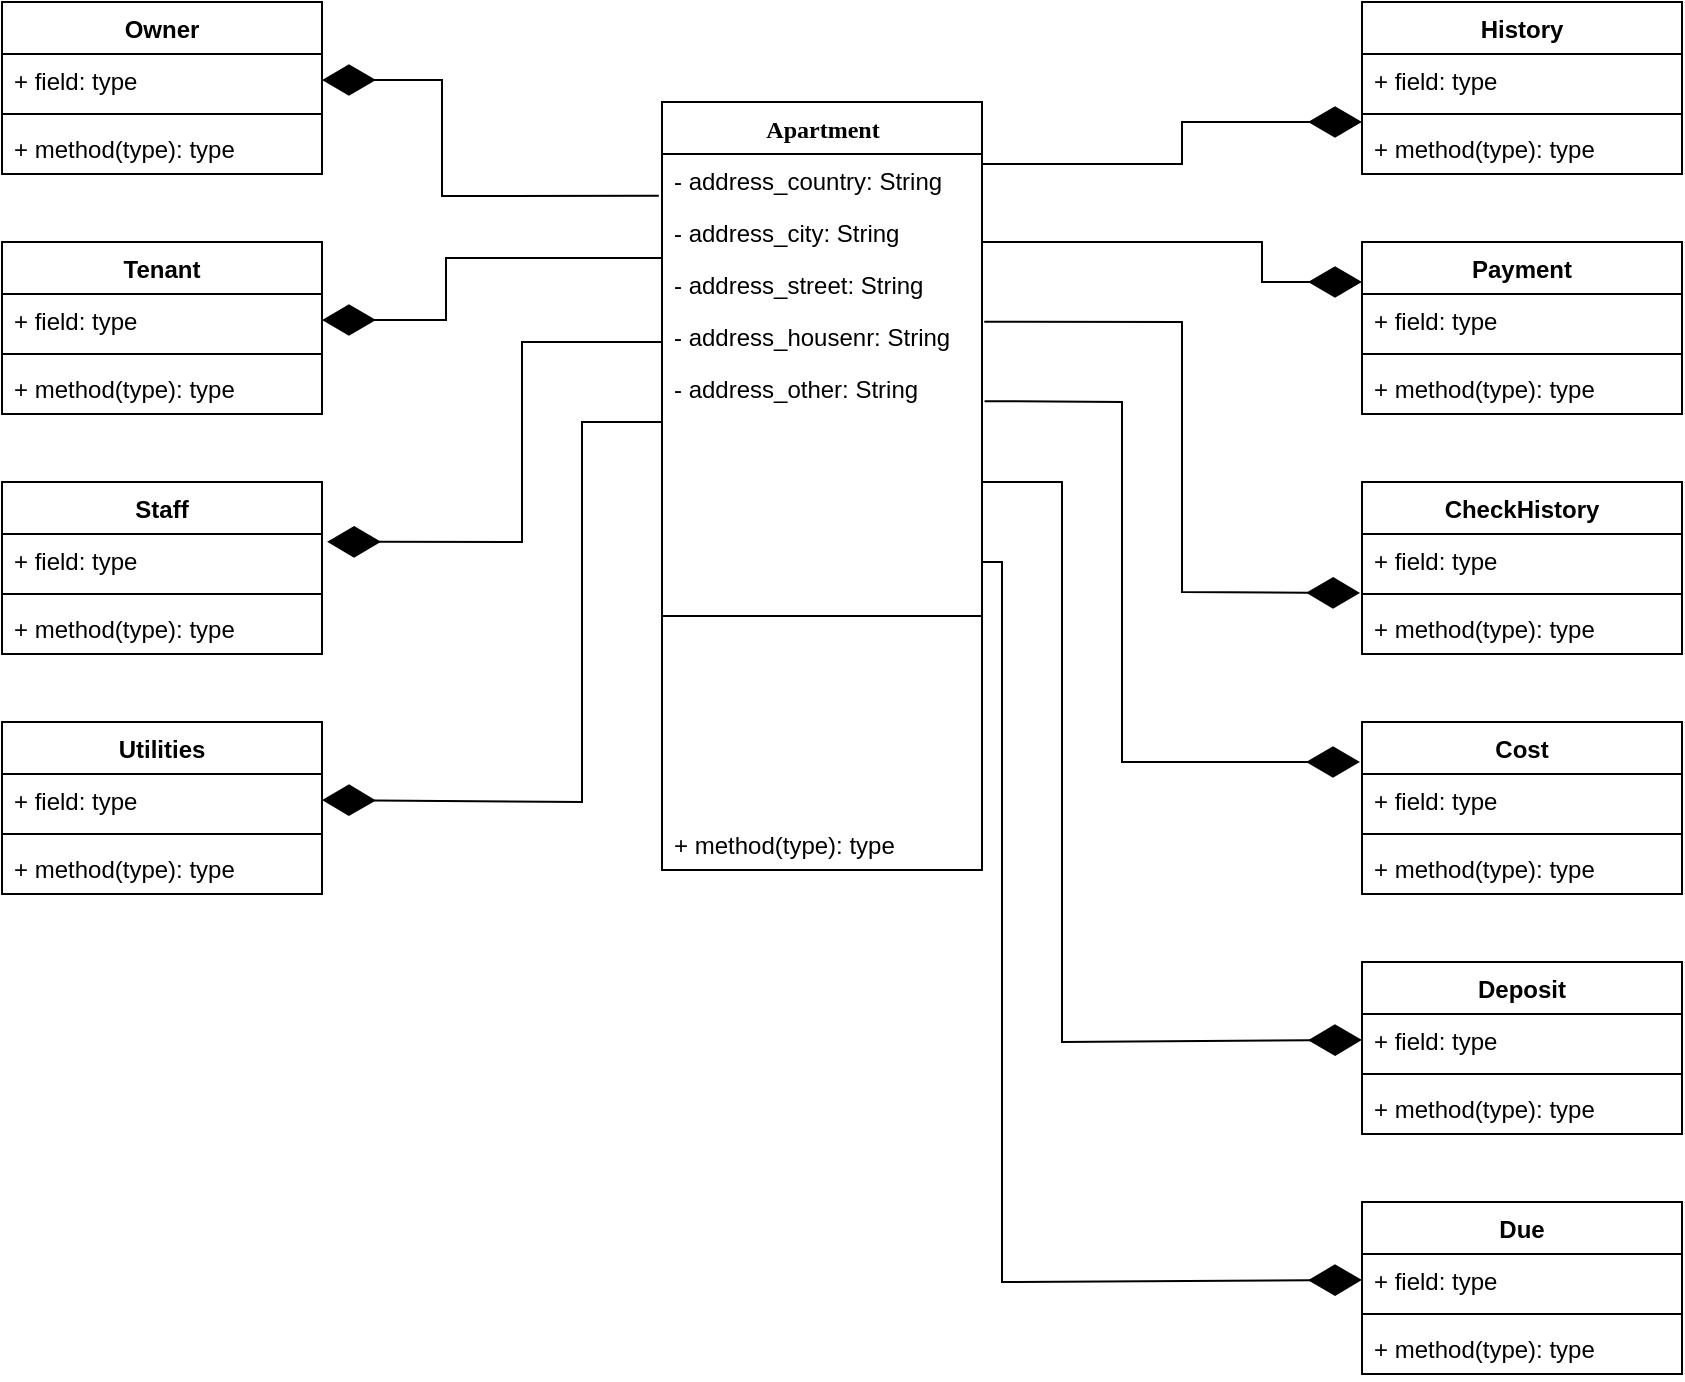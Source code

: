 <mxfile version="24.0.0" type="github">
  <diagram name="Page-1" id="6133507b-19e7-1e82-6fc7-422aa6c4b21f">
    <mxGraphModel dx="879" dy="876" grid="1" gridSize="10" guides="1" tooltips="1" connect="1" arrows="1" fold="1" page="1" pageScale="1" pageWidth="1100" pageHeight="850" background="none" math="0" shadow="0">
      <root>
        <mxCell id="0" />
        <mxCell id="1" parent="0" />
        <mxCell id="78961159f06e98e8-43" value="Apartment" style="swimlane;html=1;fontStyle=1;align=center;verticalAlign=top;childLayout=stackLayout;horizontal=1;startSize=26;horizontalStack=0;resizeParent=1;resizeLast=0;collapsible=1;marginBottom=0;swimlaneFillColor=#ffffff;rounded=0;shadow=0;comic=0;labelBackgroundColor=none;strokeWidth=1;fillColor=none;fontFamily=Verdana;fontSize=12" parent="1" vertex="1">
          <mxGeometry x="410" y="290" width="160" height="384" as="geometry" />
        </mxCell>
        <mxCell id="78961159f06e98e8-44" value="- address_country: String" style="text;html=1;strokeColor=none;fillColor=none;align=left;verticalAlign=top;spacingLeft=4;spacingRight=4;whiteSpace=wrap;overflow=hidden;rotatable=0;points=[[0,0.5],[1,0.5]];portConstraint=eastwest;" parent="78961159f06e98e8-43" vertex="1">
          <mxGeometry y="26" width="160" height="26" as="geometry" />
        </mxCell>
        <mxCell id="7m4kCuwwmqIBZsbDu42K-2" value="- address_city: String" style="text;html=1;strokeColor=none;fillColor=none;align=left;verticalAlign=top;spacingLeft=4;spacingRight=4;whiteSpace=wrap;overflow=hidden;rotatable=0;points=[[0,0.5],[1,0.5]];portConstraint=eastwest;" vertex="1" parent="78961159f06e98e8-43">
          <mxGeometry y="52" width="160" height="26" as="geometry" />
        </mxCell>
        <mxCell id="7m4kCuwwmqIBZsbDu42K-3" value="- address_street: String" style="text;html=1;strokeColor=none;fillColor=none;align=left;verticalAlign=top;spacingLeft=4;spacingRight=4;whiteSpace=wrap;overflow=hidden;rotatable=0;points=[[0,0.5],[1,0.5]];portConstraint=eastwest;" vertex="1" parent="78961159f06e98e8-43">
          <mxGeometry y="78" width="160" height="26" as="geometry" />
        </mxCell>
        <mxCell id="7m4kCuwwmqIBZsbDu42K-10" value="- address_housenr: String" style="text;html=1;strokeColor=none;fillColor=none;align=left;verticalAlign=top;spacingLeft=4;spacingRight=4;whiteSpace=wrap;overflow=hidden;rotatable=0;points=[[0,0.5],[1,0.5]];portConstraint=eastwest;" vertex="1" parent="78961159f06e98e8-43">
          <mxGeometry y="104" width="160" height="26" as="geometry" />
        </mxCell>
        <mxCell id="7m4kCuwwmqIBZsbDu42K-11" value="- address_other: String" style="text;html=1;strokeColor=none;fillColor=none;align=left;verticalAlign=top;spacingLeft=4;spacingRight=4;whiteSpace=wrap;overflow=hidden;rotatable=0;points=[[0,0.5],[1,0.5]];portConstraint=eastwest;" vertex="1" parent="78961159f06e98e8-43">
          <mxGeometry y="130" width="160" height="26" as="geometry" />
        </mxCell>
        <mxCell id="78961159f06e98e8-51" value="" style="line;html=1;strokeWidth=1;fillColor=none;align=left;verticalAlign=middle;spacingTop=-1;spacingLeft=3;spacingRight=3;rotatable=0;labelPosition=right;points=[];portConstraint=eastwest;" parent="78961159f06e98e8-43" vertex="1">
          <mxGeometry y="156" width="160" height="202" as="geometry" />
        </mxCell>
        <mxCell id="78961159f06e98e8-52" value="+ method(type): type" style="text;html=1;strokeColor=none;fillColor=none;align=left;verticalAlign=top;spacingLeft=4;spacingRight=4;whiteSpace=wrap;overflow=hidden;rotatable=0;points=[[0,0.5],[1,0.5]];portConstraint=eastwest;" parent="78961159f06e98e8-43" vertex="1">
          <mxGeometry y="358" width="160" height="26" as="geometry" />
        </mxCell>
        <mxCell id="7m4kCuwwmqIBZsbDu42K-12" value="History" style="swimlane;fontStyle=1;align=center;verticalAlign=top;childLayout=stackLayout;horizontal=1;startSize=26;horizontalStack=0;resizeParent=1;resizeParentMax=0;resizeLast=0;collapsible=1;marginBottom=0;whiteSpace=wrap;html=1;" vertex="1" parent="1">
          <mxGeometry x="760" y="240" width="160" height="86" as="geometry" />
        </mxCell>
        <mxCell id="7m4kCuwwmqIBZsbDu42K-13" value="+ field: type" style="text;strokeColor=none;fillColor=none;align=left;verticalAlign=top;spacingLeft=4;spacingRight=4;overflow=hidden;rotatable=0;points=[[0,0.5],[1,0.5]];portConstraint=eastwest;whiteSpace=wrap;html=1;" vertex="1" parent="7m4kCuwwmqIBZsbDu42K-12">
          <mxGeometry y="26" width="160" height="26" as="geometry" />
        </mxCell>
        <mxCell id="7m4kCuwwmqIBZsbDu42K-14" value="" style="line;strokeWidth=1;fillColor=none;align=left;verticalAlign=middle;spacingTop=-1;spacingLeft=3;spacingRight=3;rotatable=0;labelPosition=right;points=[];portConstraint=eastwest;strokeColor=inherit;" vertex="1" parent="7m4kCuwwmqIBZsbDu42K-12">
          <mxGeometry y="52" width="160" height="8" as="geometry" />
        </mxCell>
        <mxCell id="7m4kCuwwmqIBZsbDu42K-15" value="+ method(type): type" style="text;strokeColor=none;fillColor=none;align=left;verticalAlign=top;spacingLeft=4;spacingRight=4;overflow=hidden;rotatable=0;points=[[0,0.5],[1,0.5]];portConstraint=eastwest;whiteSpace=wrap;html=1;" vertex="1" parent="7m4kCuwwmqIBZsbDu42K-12">
          <mxGeometry y="60" width="160" height="26" as="geometry" />
        </mxCell>
        <mxCell id="7m4kCuwwmqIBZsbDu42K-16" value="Payment" style="swimlane;fontStyle=1;align=center;verticalAlign=top;childLayout=stackLayout;horizontal=1;startSize=26;horizontalStack=0;resizeParent=1;resizeParentMax=0;resizeLast=0;collapsible=1;marginBottom=0;whiteSpace=wrap;html=1;" vertex="1" parent="1">
          <mxGeometry x="760" y="360" width="160" height="86" as="geometry" />
        </mxCell>
        <mxCell id="7m4kCuwwmqIBZsbDu42K-17" value="+ field: type" style="text;strokeColor=none;fillColor=none;align=left;verticalAlign=top;spacingLeft=4;spacingRight=4;overflow=hidden;rotatable=0;points=[[0,0.5],[1,0.5]];portConstraint=eastwest;whiteSpace=wrap;html=1;" vertex="1" parent="7m4kCuwwmqIBZsbDu42K-16">
          <mxGeometry y="26" width="160" height="26" as="geometry" />
        </mxCell>
        <mxCell id="7m4kCuwwmqIBZsbDu42K-18" value="" style="line;strokeWidth=1;fillColor=none;align=left;verticalAlign=middle;spacingTop=-1;spacingLeft=3;spacingRight=3;rotatable=0;labelPosition=right;points=[];portConstraint=eastwest;strokeColor=inherit;" vertex="1" parent="7m4kCuwwmqIBZsbDu42K-16">
          <mxGeometry y="52" width="160" height="8" as="geometry" />
        </mxCell>
        <mxCell id="7m4kCuwwmqIBZsbDu42K-19" value="+ method(type): type" style="text;strokeColor=none;fillColor=none;align=left;verticalAlign=top;spacingLeft=4;spacingRight=4;overflow=hidden;rotatable=0;points=[[0,0.5],[1,0.5]];portConstraint=eastwest;whiteSpace=wrap;html=1;" vertex="1" parent="7m4kCuwwmqIBZsbDu42K-16">
          <mxGeometry y="60" width="160" height="26" as="geometry" />
        </mxCell>
        <mxCell id="7m4kCuwwmqIBZsbDu42K-20" value="CheckHistory" style="swimlane;fontStyle=1;align=center;verticalAlign=top;childLayout=stackLayout;horizontal=1;startSize=26;horizontalStack=0;resizeParent=1;resizeParentMax=0;resizeLast=0;collapsible=1;marginBottom=0;whiteSpace=wrap;html=1;" vertex="1" parent="1">
          <mxGeometry x="760" y="480" width="160" height="86" as="geometry" />
        </mxCell>
        <mxCell id="7m4kCuwwmqIBZsbDu42K-21" value="+ field: type" style="text;strokeColor=none;fillColor=none;align=left;verticalAlign=top;spacingLeft=4;spacingRight=4;overflow=hidden;rotatable=0;points=[[0,0.5],[1,0.5]];portConstraint=eastwest;whiteSpace=wrap;html=1;" vertex="1" parent="7m4kCuwwmqIBZsbDu42K-20">
          <mxGeometry y="26" width="160" height="26" as="geometry" />
        </mxCell>
        <mxCell id="7m4kCuwwmqIBZsbDu42K-22" value="" style="line;strokeWidth=1;fillColor=none;align=left;verticalAlign=middle;spacingTop=-1;spacingLeft=3;spacingRight=3;rotatable=0;labelPosition=right;points=[];portConstraint=eastwest;strokeColor=inherit;" vertex="1" parent="7m4kCuwwmqIBZsbDu42K-20">
          <mxGeometry y="52" width="160" height="8" as="geometry" />
        </mxCell>
        <mxCell id="7m4kCuwwmqIBZsbDu42K-23" value="+ method(type): type" style="text;strokeColor=none;fillColor=none;align=left;verticalAlign=top;spacingLeft=4;spacingRight=4;overflow=hidden;rotatable=0;points=[[0,0.5],[1,0.5]];portConstraint=eastwest;whiteSpace=wrap;html=1;" vertex="1" parent="7m4kCuwwmqIBZsbDu42K-20">
          <mxGeometry y="60" width="160" height="26" as="geometry" />
        </mxCell>
        <mxCell id="7m4kCuwwmqIBZsbDu42K-24" value="Cost" style="swimlane;fontStyle=1;align=center;verticalAlign=top;childLayout=stackLayout;horizontal=1;startSize=26;horizontalStack=0;resizeParent=1;resizeParentMax=0;resizeLast=0;collapsible=1;marginBottom=0;whiteSpace=wrap;html=1;" vertex="1" parent="1">
          <mxGeometry x="760" y="600" width="160" height="86" as="geometry" />
        </mxCell>
        <mxCell id="7m4kCuwwmqIBZsbDu42K-25" value="+ field: type" style="text;strokeColor=none;fillColor=none;align=left;verticalAlign=top;spacingLeft=4;spacingRight=4;overflow=hidden;rotatable=0;points=[[0,0.5],[1,0.5]];portConstraint=eastwest;whiteSpace=wrap;html=1;" vertex="1" parent="7m4kCuwwmqIBZsbDu42K-24">
          <mxGeometry y="26" width="160" height="26" as="geometry" />
        </mxCell>
        <mxCell id="7m4kCuwwmqIBZsbDu42K-26" value="" style="line;strokeWidth=1;fillColor=none;align=left;verticalAlign=middle;spacingTop=-1;spacingLeft=3;spacingRight=3;rotatable=0;labelPosition=right;points=[];portConstraint=eastwest;strokeColor=inherit;" vertex="1" parent="7m4kCuwwmqIBZsbDu42K-24">
          <mxGeometry y="52" width="160" height="8" as="geometry" />
        </mxCell>
        <mxCell id="7m4kCuwwmqIBZsbDu42K-27" value="+ method(type): type" style="text;strokeColor=none;fillColor=none;align=left;verticalAlign=top;spacingLeft=4;spacingRight=4;overflow=hidden;rotatable=0;points=[[0,0.5],[1,0.5]];portConstraint=eastwest;whiteSpace=wrap;html=1;" vertex="1" parent="7m4kCuwwmqIBZsbDu42K-24">
          <mxGeometry y="60" width="160" height="26" as="geometry" />
        </mxCell>
        <mxCell id="7m4kCuwwmqIBZsbDu42K-28" value="&lt;div&gt;Deposit&lt;/div&gt;" style="swimlane;fontStyle=1;align=center;verticalAlign=top;childLayout=stackLayout;horizontal=1;startSize=26;horizontalStack=0;resizeParent=1;resizeParentMax=0;resizeLast=0;collapsible=1;marginBottom=0;whiteSpace=wrap;html=1;" vertex="1" parent="1">
          <mxGeometry x="760" y="720" width="160" height="86" as="geometry" />
        </mxCell>
        <mxCell id="7m4kCuwwmqIBZsbDu42K-29" value="+ field: type" style="text;strokeColor=none;fillColor=none;align=left;verticalAlign=top;spacingLeft=4;spacingRight=4;overflow=hidden;rotatable=0;points=[[0,0.5],[1,0.5]];portConstraint=eastwest;whiteSpace=wrap;html=1;" vertex="1" parent="7m4kCuwwmqIBZsbDu42K-28">
          <mxGeometry y="26" width="160" height="26" as="geometry" />
        </mxCell>
        <mxCell id="7m4kCuwwmqIBZsbDu42K-30" value="" style="line;strokeWidth=1;fillColor=none;align=left;verticalAlign=middle;spacingTop=-1;spacingLeft=3;spacingRight=3;rotatable=0;labelPosition=right;points=[];portConstraint=eastwest;strokeColor=inherit;" vertex="1" parent="7m4kCuwwmqIBZsbDu42K-28">
          <mxGeometry y="52" width="160" height="8" as="geometry" />
        </mxCell>
        <mxCell id="7m4kCuwwmqIBZsbDu42K-31" value="+ method(type): type" style="text;strokeColor=none;fillColor=none;align=left;verticalAlign=top;spacingLeft=4;spacingRight=4;overflow=hidden;rotatable=0;points=[[0,0.5],[1,0.5]];portConstraint=eastwest;whiteSpace=wrap;html=1;" vertex="1" parent="7m4kCuwwmqIBZsbDu42K-28">
          <mxGeometry y="60" width="160" height="26" as="geometry" />
        </mxCell>
        <mxCell id="7m4kCuwwmqIBZsbDu42K-32" value="Due" style="swimlane;fontStyle=1;align=center;verticalAlign=top;childLayout=stackLayout;horizontal=1;startSize=26;horizontalStack=0;resizeParent=1;resizeParentMax=0;resizeLast=0;collapsible=1;marginBottom=0;whiteSpace=wrap;html=1;" vertex="1" parent="1">
          <mxGeometry x="760" y="840" width="160" height="86" as="geometry" />
        </mxCell>
        <mxCell id="7m4kCuwwmqIBZsbDu42K-33" value="+ field: type" style="text;strokeColor=none;fillColor=none;align=left;verticalAlign=top;spacingLeft=4;spacingRight=4;overflow=hidden;rotatable=0;points=[[0,0.5],[1,0.5]];portConstraint=eastwest;whiteSpace=wrap;html=1;" vertex="1" parent="7m4kCuwwmqIBZsbDu42K-32">
          <mxGeometry y="26" width="160" height="26" as="geometry" />
        </mxCell>
        <mxCell id="7m4kCuwwmqIBZsbDu42K-34" value="" style="line;strokeWidth=1;fillColor=none;align=left;verticalAlign=middle;spacingTop=-1;spacingLeft=3;spacingRight=3;rotatable=0;labelPosition=right;points=[];portConstraint=eastwest;strokeColor=inherit;" vertex="1" parent="7m4kCuwwmqIBZsbDu42K-32">
          <mxGeometry y="52" width="160" height="8" as="geometry" />
        </mxCell>
        <mxCell id="7m4kCuwwmqIBZsbDu42K-35" value="+ method(type): type" style="text;strokeColor=none;fillColor=none;align=left;verticalAlign=top;spacingLeft=4;spacingRight=4;overflow=hidden;rotatable=0;points=[[0,0.5],[1,0.5]];portConstraint=eastwest;whiteSpace=wrap;html=1;" vertex="1" parent="7m4kCuwwmqIBZsbDu42K-32">
          <mxGeometry y="60" width="160" height="26" as="geometry" />
        </mxCell>
        <mxCell id="7m4kCuwwmqIBZsbDu42K-36" value="Owner" style="swimlane;fontStyle=1;align=center;verticalAlign=top;childLayout=stackLayout;horizontal=1;startSize=26;horizontalStack=0;resizeParent=1;resizeParentMax=0;resizeLast=0;collapsible=1;marginBottom=0;whiteSpace=wrap;html=1;" vertex="1" parent="1">
          <mxGeometry x="80" y="240" width="160" height="86" as="geometry" />
        </mxCell>
        <mxCell id="7m4kCuwwmqIBZsbDu42K-37" value="+ field: type" style="text;strokeColor=none;fillColor=none;align=left;verticalAlign=top;spacingLeft=4;spacingRight=4;overflow=hidden;rotatable=0;points=[[0,0.5],[1,0.5]];portConstraint=eastwest;whiteSpace=wrap;html=1;" vertex="1" parent="7m4kCuwwmqIBZsbDu42K-36">
          <mxGeometry y="26" width="160" height="26" as="geometry" />
        </mxCell>
        <mxCell id="7m4kCuwwmqIBZsbDu42K-38" value="" style="line;strokeWidth=1;fillColor=none;align=left;verticalAlign=middle;spacingTop=-1;spacingLeft=3;spacingRight=3;rotatable=0;labelPosition=right;points=[];portConstraint=eastwest;strokeColor=inherit;" vertex="1" parent="7m4kCuwwmqIBZsbDu42K-36">
          <mxGeometry y="52" width="160" height="8" as="geometry" />
        </mxCell>
        <mxCell id="7m4kCuwwmqIBZsbDu42K-39" value="+ method(type): type" style="text;strokeColor=none;fillColor=none;align=left;verticalAlign=top;spacingLeft=4;spacingRight=4;overflow=hidden;rotatable=0;points=[[0,0.5],[1,0.5]];portConstraint=eastwest;whiteSpace=wrap;html=1;" vertex="1" parent="7m4kCuwwmqIBZsbDu42K-36">
          <mxGeometry y="60" width="160" height="26" as="geometry" />
        </mxCell>
        <mxCell id="7m4kCuwwmqIBZsbDu42K-40" value="Tenant" style="swimlane;fontStyle=1;align=center;verticalAlign=top;childLayout=stackLayout;horizontal=1;startSize=26;horizontalStack=0;resizeParent=1;resizeParentMax=0;resizeLast=0;collapsible=1;marginBottom=0;whiteSpace=wrap;html=1;" vertex="1" parent="1">
          <mxGeometry x="80" y="360" width="160" height="86" as="geometry" />
        </mxCell>
        <mxCell id="7m4kCuwwmqIBZsbDu42K-41" value="+ field: type" style="text;strokeColor=none;fillColor=none;align=left;verticalAlign=top;spacingLeft=4;spacingRight=4;overflow=hidden;rotatable=0;points=[[0,0.5],[1,0.5]];portConstraint=eastwest;whiteSpace=wrap;html=1;" vertex="1" parent="7m4kCuwwmqIBZsbDu42K-40">
          <mxGeometry y="26" width="160" height="26" as="geometry" />
        </mxCell>
        <mxCell id="7m4kCuwwmqIBZsbDu42K-42" value="" style="line;strokeWidth=1;fillColor=none;align=left;verticalAlign=middle;spacingTop=-1;spacingLeft=3;spacingRight=3;rotatable=0;labelPosition=right;points=[];portConstraint=eastwest;strokeColor=inherit;" vertex="1" parent="7m4kCuwwmqIBZsbDu42K-40">
          <mxGeometry y="52" width="160" height="8" as="geometry" />
        </mxCell>
        <mxCell id="7m4kCuwwmqIBZsbDu42K-43" value="+ method(type): type" style="text;strokeColor=none;fillColor=none;align=left;verticalAlign=top;spacingLeft=4;spacingRight=4;overflow=hidden;rotatable=0;points=[[0,0.5],[1,0.5]];portConstraint=eastwest;whiteSpace=wrap;html=1;" vertex="1" parent="7m4kCuwwmqIBZsbDu42K-40">
          <mxGeometry y="60" width="160" height="26" as="geometry" />
        </mxCell>
        <mxCell id="7m4kCuwwmqIBZsbDu42K-44" value="Staff" style="swimlane;fontStyle=1;align=center;verticalAlign=top;childLayout=stackLayout;horizontal=1;startSize=26;horizontalStack=0;resizeParent=1;resizeParentMax=0;resizeLast=0;collapsible=1;marginBottom=0;whiteSpace=wrap;html=1;" vertex="1" parent="1">
          <mxGeometry x="80" y="480" width="160" height="86" as="geometry" />
        </mxCell>
        <mxCell id="7m4kCuwwmqIBZsbDu42K-45" value="+ field: type" style="text;strokeColor=none;fillColor=none;align=left;verticalAlign=top;spacingLeft=4;spacingRight=4;overflow=hidden;rotatable=0;points=[[0,0.5],[1,0.5]];portConstraint=eastwest;whiteSpace=wrap;html=1;" vertex="1" parent="7m4kCuwwmqIBZsbDu42K-44">
          <mxGeometry y="26" width="160" height="26" as="geometry" />
        </mxCell>
        <mxCell id="7m4kCuwwmqIBZsbDu42K-46" value="" style="line;strokeWidth=1;fillColor=none;align=left;verticalAlign=middle;spacingTop=-1;spacingLeft=3;spacingRight=3;rotatable=0;labelPosition=right;points=[];portConstraint=eastwest;strokeColor=inherit;" vertex="1" parent="7m4kCuwwmqIBZsbDu42K-44">
          <mxGeometry y="52" width="160" height="8" as="geometry" />
        </mxCell>
        <mxCell id="7m4kCuwwmqIBZsbDu42K-47" value="+ method(type): type" style="text;strokeColor=none;fillColor=none;align=left;verticalAlign=top;spacingLeft=4;spacingRight=4;overflow=hidden;rotatable=0;points=[[0,0.5],[1,0.5]];portConstraint=eastwest;whiteSpace=wrap;html=1;" vertex="1" parent="7m4kCuwwmqIBZsbDu42K-44">
          <mxGeometry y="60" width="160" height="26" as="geometry" />
        </mxCell>
        <mxCell id="7m4kCuwwmqIBZsbDu42K-48" value="&lt;div&gt;Utilities&lt;/div&gt;" style="swimlane;fontStyle=1;align=center;verticalAlign=top;childLayout=stackLayout;horizontal=1;startSize=26;horizontalStack=0;resizeParent=1;resizeParentMax=0;resizeLast=0;collapsible=1;marginBottom=0;whiteSpace=wrap;html=1;" vertex="1" parent="1">
          <mxGeometry x="80" y="600" width="160" height="86" as="geometry" />
        </mxCell>
        <mxCell id="7m4kCuwwmqIBZsbDu42K-49" value="+ field: type" style="text;strokeColor=none;fillColor=none;align=left;verticalAlign=top;spacingLeft=4;spacingRight=4;overflow=hidden;rotatable=0;points=[[0,0.5],[1,0.5]];portConstraint=eastwest;whiteSpace=wrap;html=1;" vertex="1" parent="7m4kCuwwmqIBZsbDu42K-48">
          <mxGeometry y="26" width="160" height="26" as="geometry" />
        </mxCell>
        <mxCell id="7m4kCuwwmqIBZsbDu42K-50" value="" style="line;strokeWidth=1;fillColor=none;align=left;verticalAlign=middle;spacingTop=-1;spacingLeft=3;spacingRight=3;rotatable=0;labelPosition=right;points=[];portConstraint=eastwest;strokeColor=inherit;" vertex="1" parent="7m4kCuwwmqIBZsbDu42K-48">
          <mxGeometry y="52" width="160" height="8" as="geometry" />
        </mxCell>
        <mxCell id="7m4kCuwwmqIBZsbDu42K-51" value="+ method(type): type" style="text;strokeColor=none;fillColor=none;align=left;verticalAlign=top;spacingLeft=4;spacingRight=4;overflow=hidden;rotatable=0;points=[[0,0.5],[1,0.5]];portConstraint=eastwest;whiteSpace=wrap;html=1;" vertex="1" parent="7m4kCuwwmqIBZsbDu42K-48">
          <mxGeometry y="60" width="160" height="26" as="geometry" />
        </mxCell>
        <mxCell id="7m4kCuwwmqIBZsbDu42K-53" value="" style="endArrow=diamondThin;endFill=1;endSize=24;html=1;rounded=0;exitX=1;exitY=0.692;exitDx=0;exitDy=0;exitPerimeter=0;" edge="1" parent="1" source="7m4kCuwwmqIBZsbDu42K-2">
          <mxGeometry width="160" relative="1" as="geometry">
            <mxPoint x="570" y="380" as="sourcePoint" />
            <mxPoint x="760" y="380" as="targetPoint" />
            <Array as="points">
              <mxPoint x="710" y="360" />
              <mxPoint x="710" y="380" />
            </Array>
          </mxGeometry>
        </mxCell>
        <mxCell id="7m4kCuwwmqIBZsbDu42K-54" value="" style="endArrow=diamondThin;endFill=1;endSize=24;html=1;rounded=0;entryX=-0.006;entryY=-0.174;entryDx=0;entryDy=0;entryPerimeter=0;exitX=1.007;exitY=0.224;exitDx=0;exitDy=0;exitPerimeter=0;" edge="1" parent="1" source="7m4kCuwwmqIBZsbDu42K-10" target="7m4kCuwwmqIBZsbDu42K-23">
          <mxGeometry width="160" relative="1" as="geometry">
            <mxPoint x="570" y="425" as="sourcePoint" />
            <mxPoint x="760" y="425" as="targetPoint" />
            <Array as="points">
              <mxPoint x="670" y="400" />
              <mxPoint x="670" y="535" />
            </Array>
          </mxGeometry>
        </mxCell>
        <mxCell id="7m4kCuwwmqIBZsbDu42K-55" value="" style="endArrow=diamondThin;endFill=1;endSize=24;html=1;rounded=0;" edge="1" parent="1">
          <mxGeometry width="160" relative="1" as="geometry">
            <mxPoint x="570" y="321" as="sourcePoint" />
            <mxPoint x="760" y="300" as="targetPoint" />
            <Array as="points">
              <mxPoint x="670" y="321" />
              <mxPoint x="670" y="300" />
              <mxPoint x="730" y="300" />
            </Array>
          </mxGeometry>
        </mxCell>
        <mxCell id="7m4kCuwwmqIBZsbDu42K-56" value="" style="endArrow=diamondThin;endFill=1;endSize=24;html=1;rounded=0;entryX=-0.006;entryY=-0.174;entryDx=0;entryDy=0;entryPerimeter=0;exitX=1.008;exitY=0.753;exitDx=0;exitDy=0;exitPerimeter=0;" edge="1" parent="1" source="7m4kCuwwmqIBZsbDu42K-11">
          <mxGeometry width="160" relative="1" as="geometry">
            <mxPoint x="570" y="460" as="sourcePoint" />
            <mxPoint x="759" y="620" as="targetPoint" />
            <Array as="points">
              <mxPoint x="640" y="440" />
              <mxPoint x="640" y="620" />
            </Array>
          </mxGeometry>
        </mxCell>
        <mxCell id="7m4kCuwwmqIBZsbDu42K-57" value="" style="endArrow=diamondThin;endFill=1;endSize=24;html=1;rounded=0;entryX=0;entryY=0.5;entryDx=0;entryDy=0;exitX=1.008;exitY=0.753;exitDx=0;exitDy=0;exitPerimeter=0;" edge="1" parent="1" target="7m4kCuwwmqIBZsbDu42K-29">
          <mxGeometry width="160" relative="1" as="geometry">
            <mxPoint x="570" y="480" as="sourcePoint" />
            <mxPoint x="758" y="660" as="targetPoint" />
            <Array as="points">
              <mxPoint x="610" y="480" />
              <mxPoint x="610" y="760" />
            </Array>
          </mxGeometry>
        </mxCell>
        <mxCell id="7m4kCuwwmqIBZsbDu42K-58" value="" style="endArrow=diamondThin;endFill=1;endSize=24;html=1;rounded=0;entryX=0;entryY=0.5;entryDx=0;entryDy=0;exitX=1.008;exitY=0.753;exitDx=0;exitDy=0;exitPerimeter=0;" edge="1" parent="1" target="7m4kCuwwmqIBZsbDu42K-33">
          <mxGeometry width="160" relative="1" as="geometry">
            <mxPoint x="570" y="520" as="sourcePoint" />
            <mxPoint x="760" y="799" as="targetPoint" />
            <Array as="points">
              <mxPoint x="580" y="520" />
              <mxPoint x="580" y="880" />
            </Array>
          </mxGeometry>
        </mxCell>
        <mxCell id="7m4kCuwwmqIBZsbDu42K-59" value="" style="endArrow=diamondThin;endFill=1;endSize=24;html=1;rounded=0;entryX=1;entryY=0.5;entryDx=0;entryDy=0;exitX=-0.01;exitY=0.805;exitDx=0;exitDy=0;exitPerimeter=0;" edge="1" parent="1" source="78961159f06e98e8-44" target="7m4kCuwwmqIBZsbDu42K-37">
          <mxGeometry width="160" relative="1" as="geometry">
            <mxPoint x="580" y="331" as="sourcePoint" />
            <mxPoint x="770" y="310" as="targetPoint" />
            <Array as="points">
              <mxPoint x="300" y="337" />
              <mxPoint x="300" y="279" />
            </Array>
          </mxGeometry>
        </mxCell>
        <mxCell id="7m4kCuwwmqIBZsbDu42K-60" value="" style="endArrow=diamondThin;endFill=1;endSize=24;html=1;rounded=0;entryX=1;entryY=0.5;entryDx=0;entryDy=0;exitX=-0.01;exitY=0.805;exitDx=0;exitDy=0;exitPerimeter=0;" edge="1" parent="1" target="7m4kCuwwmqIBZsbDu42K-41">
          <mxGeometry width="160" relative="1" as="geometry">
            <mxPoint x="410" y="368" as="sourcePoint" />
            <mxPoint x="242" y="310" as="targetPoint" />
            <Array as="points">
              <mxPoint x="302" y="368" />
              <mxPoint x="302" y="399" />
            </Array>
          </mxGeometry>
        </mxCell>
        <mxCell id="7m4kCuwwmqIBZsbDu42K-61" value="" style="endArrow=diamondThin;endFill=1;endSize=24;html=1;rounded=0;entryX=1.016;entryY=0.149;entryDx=0;entryDy=0;exitX=-0.01;exitY=0.805;exitDx=0;exitDy=0;exitPerimeter=0;entryPerimeter=0;" edge="1" parent="1" target="7m4kCuwwmqIBZsbDu42K-45">
          <mxGeometry width="160" relative="1" as="geometry">
            <mxPoint x="410" y="410" as="sourcePoint" />
            <mxPoint x="240" y="441" as="targetPoint" />
            <Array as="points">
              <mxPoint x="340" y="410" />
              <mxPoint x="340" y="510" />
            </Array>
          </mxGeometry>
        </mxCell>
        <mxCell id="7m4kCuwwmqIBZsbDu42K-62" value="" style="endArrow=diamondThin;endFill=1;endSize=24;html=1;rounded=0;entryX=1;entryY=0.5;entryDx=0;entryDy=0;exitX=-0.01;exitY=0.805;exitDx=0;exitDy=0;exitPerimeter=0;" edge="1" parent="1" target="7m4kCuwwmqIBZsbDu42K-49">
          <mxGeometry width="160" relative="1" as="geometry">
            <mxPoint x="410" y="450" as="sourcePoint" />
            <mxPoint x="243" y="550" as="targetPoint" />
            <Array as="points">
              <mxPoint x="370" y="450" />
              <mxPoint x="370" y="640" />
            </Array>
          </mxGeometry>
        </mxCell>
      </root>
    </mxGraphModel>
  </diagram>
</mxfile>
